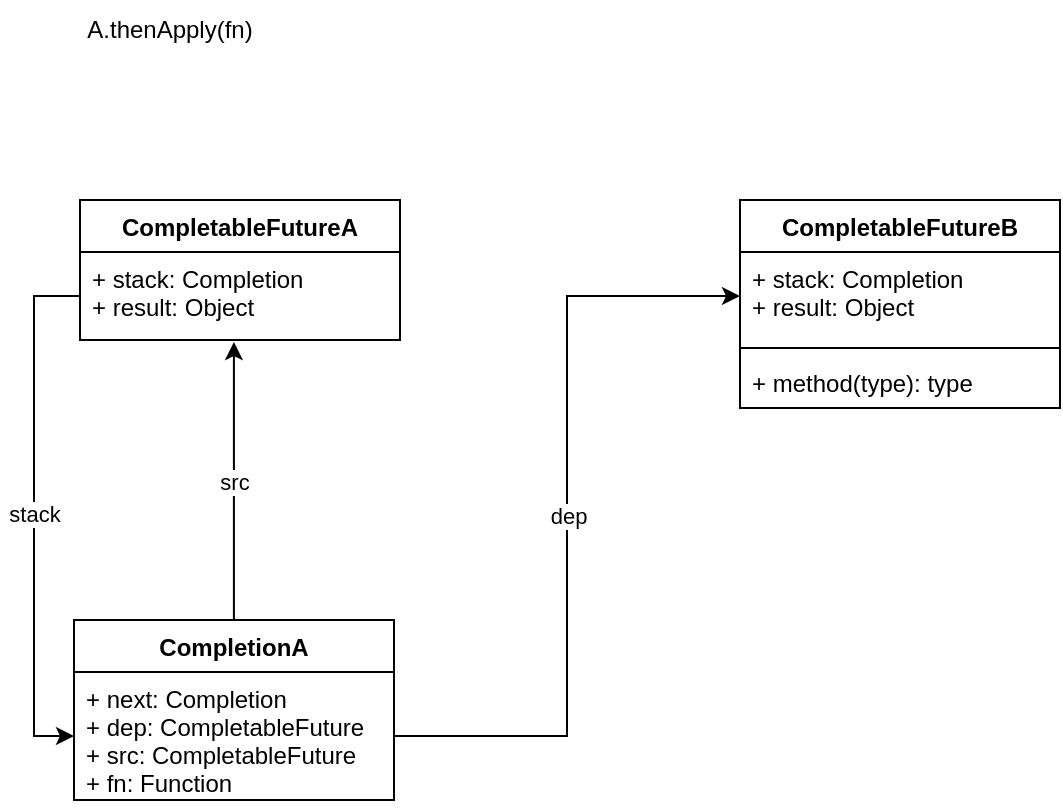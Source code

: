 <mxfile version="20.4.2" type="github" pages="4">
  <diagram id="C0RONLFH71mwAhmGzeT_" name="CompletableFuture">
    <mxGraphModel dx="1422" dy="882" grid="1" gridSize="10" guides="1" tooltips="1" connect="1" arrows="1" fold="1" page="1" pageScale="1" pageWidth="827" pageHeight="1169" math="0" shadow="0">
      <root>
        <mxCell id="0" />
        <mxCell id="1" parent="0" />
        <mxCell id="CJxb0Fy4q2eOk1ZuIJKJ-3" value="CompletableFutureA" style="swimlane;fontStyle=1;align=center;verticalAlign=top;childLayout=stackLayout;horizontal=1;startSize=26;horizontalStack=0;resizeParent=1;resizeParentMax=0;resizeLast=0;collapsible=1;marginBottom=0;" parent="1" vertex="1">
          <mxGeometry x="100" y="150" width="160" height="70" as="geometry" />
        </mxCell>
        <mxCell id="CJxb0Fy4q2eOk1ZuIJKJ-4" value="+ stack: Completion&#xa;+ result: Object&#xa;" style="text;strokeColor=none;fillColor=none;align=left;verticalAlign=top;spacingLeft=4;spacingRight=4;overflow=hidden;rotatable=0;points=[[0,0.5],[1,0.5]];portConstraint=eastwest;" parent="CJxb0Fy4q2eOk1ZuIJKJ-3" vertex="1">
          <mxGeometry y="26" width="160" height="44" as="geometry" />
        </mxCell>
        <mxCell id="CJxb0Fy4q2eOk1ZuIJKJ-7" value="CompletableFutureB" style="swimlane;fontStyle=1;align=center;verticalAlign=top;childLayout=stackLayout;horizontal=1;startSize=26;horizontalStack=0;resizeParent=1;resizeParentMax=0;resizeLast=0;collapsible=1;marginBottom=0;" parent="1" vertex="1">
          <mxGeometry x="430" y="150" width="160" height="104" as="geometry" />
        </mxCell>
        <mxCell id="CJxb0Fy4q2eOk1ZuIJKJ-8" value="+ stack: Completion&#xa;+ result: Object&#xa;" style="text;strokeColor=none;fillColor=none;align=left;verticalAlign=top;spacingLeft=4;spacingRight=4;overflow=hidden;rotatable=0;points=[[0,0.5],[1,0.5]];portConstraint=eastwest;" parent="CJxb0Fy4q2eOk1ZuIJKJ-7" vertex="1">
          <mxGeometry y="26" width="160" height="44" as="geometry" />
        </mxCell>
        <mxCell id="CJxb0Fy4q2eOk1ZuIJKJ-9" value="" style="line;strokeWidth=1;fillColor=none;align=left;verticalAlign=middle;spacingTop=-1;spacingLeft=3;spacingRight=3;rotatable=0;labelPosition=right;points=[];portConstraint=eastwest;strokeColor=inherit;" parent="CJxb0Fy4q2eOk1ZuIJKJ-7" vertex="1">
          <mxGeometry y="70" width="160" height="8" as="geometry" />
        </mxCell>
        <mxCell id="CJxb0Fy4q2eOk1ZuIJKJ-10" value="+ method(type): type" style="text;strokeColor=none;fillColor=none;align=left;verticalAlign=top;spacingLeft=4;spacingRight=4;overflow=hidden;rotatable=0;points=[[0,0.5],[1,0.5]];portConstraint=eastwest;" parent="CJxb0Fy4q2eOk1ZuIJKJ-7" vertex="1">
          <mxGeometry y="78" width="160" height="26" as="geometry" />
        </mxCell>
        <mxCell id="CJxb0Fy4q2eOk1ZuIJKJ-11" value="A.thenApply(fn)" style="text;html=1;strokeColor=none;fillColor=none;align=center;verticalAlign=middle;whiteSpace=wrap;rounded=0;" parent="1" vertex="1">
          <mxGeometry x="60" y="50" width="170" height="30" as="geometry" />
        </mxCell>
        <mxCell id="CJxb0Fy4q2eOk1ZuIJKJ-17" value="src" style="edgeStyle=orthogonalEdgeStyle;rounded=0;orthogonalLoop=1;jettySize=auto;html=1;entryX=0.481;entryY=1.023;entryDx=0;entryDy=0;entryPerimeter=0;" parent="1" source="CJxb0Fy4q2eOk1ZuIJKJ-12" target="CJxb0Fy4q2eOk1ZuIJKJ-4" edge="1">
          <mxGeometry relative="1" as="geometry">
            <mxPoint x="230" y="250" as="targetPoint" />
          </mxGeometry>
        </mxCell>
        <mxCell id="CJxb0Fy4q2eOk1ZuIJKJ-12" value="CompletionA" style="swimlane;fontStyle=1;align=center;verticalAlign=top;childLayout=stackLayout;horizontal=1;startSize=26;horizontalStack=0;resizeParent=1;resizeParentMax=0;resizeLast=0;collapsible=1;marginBottom=0;" parent="1" vertex="1">
          <mxGeometry x="97" y="360" width="160" height="90" as="geometry" />
        </mxCell>
        <mxCell id="CJxb0Fy4q2eOk1ZuIJKJ-13" value="+ next: Completion&#xa;+ dep: CompletableFuture&#xa;+ src: CompletableFuture&#xa;+ fn: Function" style="text;strokeColor=none;fillColor=none;align=left;verticalAlign=top;spacingLeft=4;spacingRight=4;overflow=hidden;rotatable=0;points=[[0,0.5],[1,0.5]];portConstraint=eastwest;" parent="CJxb0Fy4q2eOk1ZuIJKJ-12" vertex="1">
          <mxGeometry y="26" width="160" height="64" as="geometry" />
        </mxCell>
        <mxCell id="CJxb0Fy4q2eOk1ZuIJKJ-16" value="stack" style="edgeStyle=orthogonalEdgeStyle;rounded=0;orthogonalLoop=1;jettySize=auto;html=1;entryX=0;entryY=0.5;entryDx=0;entryDy=0;" parent="1" source="CJxb0Fy4q2eOk1ZuIJKJ-4" target="CJxb0Fy4q2eOk1ZuIJKJ-13" edge="1">
          <mxGeometry relative="1" as="geometry" />
        </mxCell>
        <mxCell id="CJxb0Fy4q2eOk1ZuIJKJ-18" value="dep" style="edgeStyle=orthogonalEdgeStyle;rounded=0;orthogonalLoop=1;jettySize=auto;html=1;" parent="1" source="CJxb0Fy4q2eOk1ZuIJKJ-13" target="CJxb0Fy4q2eOk1ZuIJKJ-8" edge="1">
          <mxGeometry relative="1" as="geometry" />
        </mxCell>
      </root>
    </mxGraphModel>
  </diagram>
  <diagram id="pVCTqq0Wxzu9TgRdUJml" name="Mixer TimeLine">
    <mxGraphModel dx="2249" dy="882" grid="1" gridSize="10" guides="1" tooltips="1" connect="1" arrows="1" fold="1" page="1" pageScale="1" pageWidth="827" pageHeight="1169" math="0" shadow="0">
      <root>
        <mxCell id="0" />
        <mxCell id="1" parent="0" />
        <mxCell id="O1A_i8BG4uaD9k0mqFoS-17" value="Return RecallCompletableFuture" style="edgeStyle=orthogonalEdgeStyle;rounded=0;orthogonalLoop=1;jettySize=auto;html=1;entryX=0.539;entryY=-0.011;entryDx=0;entryDy=0;entryPerimeter=0;strokeWidth=3;" parent="1" source="O1A_i8BG4uaD9k0mqFoS-2" target="O1A_i8BG4uaD9k0mqFoS-4" edge="1">
          <mxGeometry relative="1" as="geometry">
            <Array as="points">
              <mxPoint x="760" y="400" />
              <mxPoint x="760" y="180" />
              <mxPoint x="44" y="180" />
            </Array>
          </mxGeometry>
        </mxCell>
        <mxCell id="BcW8brjUkzbH18t2oQos-4" value="Async Invoke" style="edgeStyle=orthogonalEdgeStyle;rounded=0;orthogonalLoop=1;jettySize=auto;html=1;entryX=0;entryY=0.5;entryDx=0;entryDy=0;strokeWidth=3;dashed=1;" parent="1" source="O1A_i8BG4uaD9k0mqFoS-2" target="BcW8brjUkzbH18t2oQos-1" edge="1">
          <mxGeometry relative="1" as="geometry" />
        </mxCell>
        <mxCell id="O1A_i8BG4uaD9k0mqFoS-2" value="Main Filters Chain" style="rounded=1;whiteSpace=wrap;html=1;fillColor=#d5e8d4;strokeColor=#82b366;" parent="1" vertex="1">
          <mxGeometry x="340" y="370" width="380" height="60" as="geometry" />
        </mxCell>
        <mxCell id="O1A_i8BG4uaD9k0mqFoS-16" style="edgeStyle=orthogonalEdgeStyle;rounded=0;orthogonalLoop=1;jettySize=auto;html=1;entryX=0.5;entryY=1;entryDx=0;entryDy=0;dashed=1;strokeWidth=3;exitX=0.5;exitY=1;exitDx=0;exitDy=0;" parent="1" source="O1A_i8BG4uaD9k0mqFoS-3" target="O1A_i8BG4uaD9k0mqFoS-4" edge="1">
          <mxGeometry relative="1" as="geometry">
            <Array as="points">
              <mxPoint x="1405" y="860" />
              <mxPoint x="35" y="860" />
            </Array>
          </mxGeometry>
        </mxCell>
        <mxCell id="O1A_i8BG4uaD9k0mqFoS-18" value="Retrun AdResultList" style="edgeLabel;html=1;align=center;verticalAlign=middle;resizable=0;points=[];" parent="O1A_i8BG4uaD9k0mqFoS-16" vertex="1" connectable="0">
          <mxGeometry x="-0.097" relative="1" as="geometry">
            <mxPoint as="offset" />
          </mxGeometry>
        </mxCell>
        <mxCell id="O1A_i8BG4uaD9k0mqFoS-3" value="Recall Filters Chain" style="rounded=1;whiteSpace=wrap;html=1;fillColor=#4D9900;strokeColor=#82b366;" parent="1" vertex="1">
          <mxGeometry x="1210" y="690" width="390" height="60" as="geometry" />
        </mxCell>
        <mxCell id="O1A_i8BG4uaD9k0mqFoS-12" style="edgeStyle=orthogonalEdgeStyle;rounded=0;orthogonalLoop=1;jettySize=auto;html=1;entryX=0;entryY=0.5;entryDx=0;entryDy=0;strokeWidth=3;" parent="1" source="O1A_i8BG4uaD9k0mqFoS-4" target="O1A_i8BG4uaD9k0mqFoS-2" edge="1">
          <mxGeometry relative="1" as="geometry" />
        </mxCell>
        <mxCell id="O1A_i8BG4uaD9k0mqFoS-4" value="AdShowMixerServiceImpl" style="rounded=1;whiteSpace=wrap;html=1;strokeColor=#336600;fillColor=#4D9900;" parent="1" vertex="1">
          <mxGeometry x="-80" y="240" width="230" height="90" as="geometry" />
        </mxCell>
        <mxCell id="O1A_i8BG4uaD9k0mqFoS-6" style="edgeStyle=orthogonalEdgeStyle;rounded=0;orthogonalLoop=1;jettySize=auto;html=1;entryX=0;entryY=0.5;entryDx=0;entryDy=0;fillColor=#1ba1e2;strokeColor=#006EAF;strokeWidth=3;" parent="1" target="O1A_i8BG4uaD9k0mqFoS-4" edge="1">
          <mxGeometry relative="1" as="geometry">
            <mxPoint x="-190" y="285" as="sourcePoint" />
          </mxGeometry>
        </mxCell>
        <mxCell id="O1A_i8BG4uaD9k0mqFoS-9" value="Dubbo Worker ThreadPool" style="rounded=0;whiteSpace=wrap;html=1;strokeColor=#336600;fillColor=#4D9900;" parent="1" vertex="1">
          <mxGeometry x="-310" y="255" width="120" height="60" as="geometry" />
        </mxCell>
        <mxCell id="O1A_i8BG4uaD9k0mqFoS-11" style="edgeStyle=orthogonalEdgeStyle;rounded=0;orthogonalLoop=1;jettySize=auto;html=1;fillColor=#1ba1e2;strokeColor=#006EAF;strokeWidth=3;" parent="1" source="O1A_i8BG4uaD9k0mqFoS-10" target="O1A_i8BG4uaD9k0mqFoS-9" edge="1">
          <mxGeometry relative="1" as="geometry" />
        </mxCell>
        <mxCell id="O1A_i8BG4uaD9k0mqFoS-10" value="All Dispatcher" style="rounded=0;whiteSpace=wrap;html=1;strokeColor=#336600;fillColor=#4D9900;" parent="1" vertex="1">
          <mxGeometry x="-310" y="400" width="120" height="60" as="geometry" />
        </mxCell>
        <mxCell id="BcW8brjUkzbH18t2oQos-7" value="Then Apply" style="edgeStyle=orthogonalEdgeStyle;rounded=0;orthogonalLoop=1;jettySize=auto;html=1;entryX=0.5;entryY=0;entryDx=0;entryDy=0;strokeWidth=3;" parent="1" source="BcW8brjUkzbH18t2oQos-1" target="O1A_i8BG4uaD9k0mqFoS-3" edge="1">
          <mxGeometry relative="1" as="geometry" />
        </mxCell>
        <mxCell id="BcW8brjUkzbH18t2oQos-1" value="异步远程调用(RTB,Performance DSP,Brand DSP)" style="rounded=1;whiteSpace=wrap;html=1;strokeColor=#336600;fillColor=#4D9900;" parent="1" vertex="1">
          <mxGeometry x="720" y="525" width="480" height="60" as="geometry" />
        </mxCell>
        <mxCell id="BcW8brjUkzbH18t2oQos-3" value="" style="shape=curlyBracket;whiteSpace=wrap;html=1;rounded=1;flipH=1;strokeColor=#336600;fillColor=#4D9900;rotation=-90;strokeWidth=4;" parent="1" vertex="1">
          <mxGeometry x="1147.5" y="57.5" width="20" height="875" as="geometry" />
        </mxCell>
        <mxCell id="BcW8brjUkzbH18t2oQos-5" value="timeout 1000 ms" style="text;strokeColor=none;fillColor=none;html=1;fontSize=24;fontStyle=1;verticalAlign=middle;align=center;strokeWidth=4;" parent="1" vertex="1">
          <mxGeometry x="960" y="440" width="350" height="40" as="geometry" />
        </mxCell>
      </root>
    </mxGraphModel>
  </diagram>
  <diagram id="0so5fFlbrF4zDSjDR9ul" name="Performance Timeline">
    <mxGraphModel dx="1422" dy="882" grid="1" gridSize="10" guides="1" tooltips="1" connect="1" arrows="1" fold="1" page="1" pageScale="1" pageWidth="827" pageHeight="1169" math="0" shadow="0">
      <root>
        <mxCell id="0" />
        <mxCell id="1" parent="0" />
      </root>
    </mxGraphModel>
  </diagram>
  <diagram id="0vDXu_Gh7N7DuoiZQGMo" name="OnlineDebug Tool">
    <mxGraphModel dx="1422" dy="882" grid="1" gridSize="10" guides="1" tooltips="1" connect="1" arrows="1" fold="1" page="1" pageScale="1" pageWidth="827" pageHeight="1169" math="0" shadow="0">
      <root>
        <mxCell id="0" />
        <mxCell id="1" parent="0" />
      </root>
    </mxGraphModel>
  </diagram>
</mxfile>
